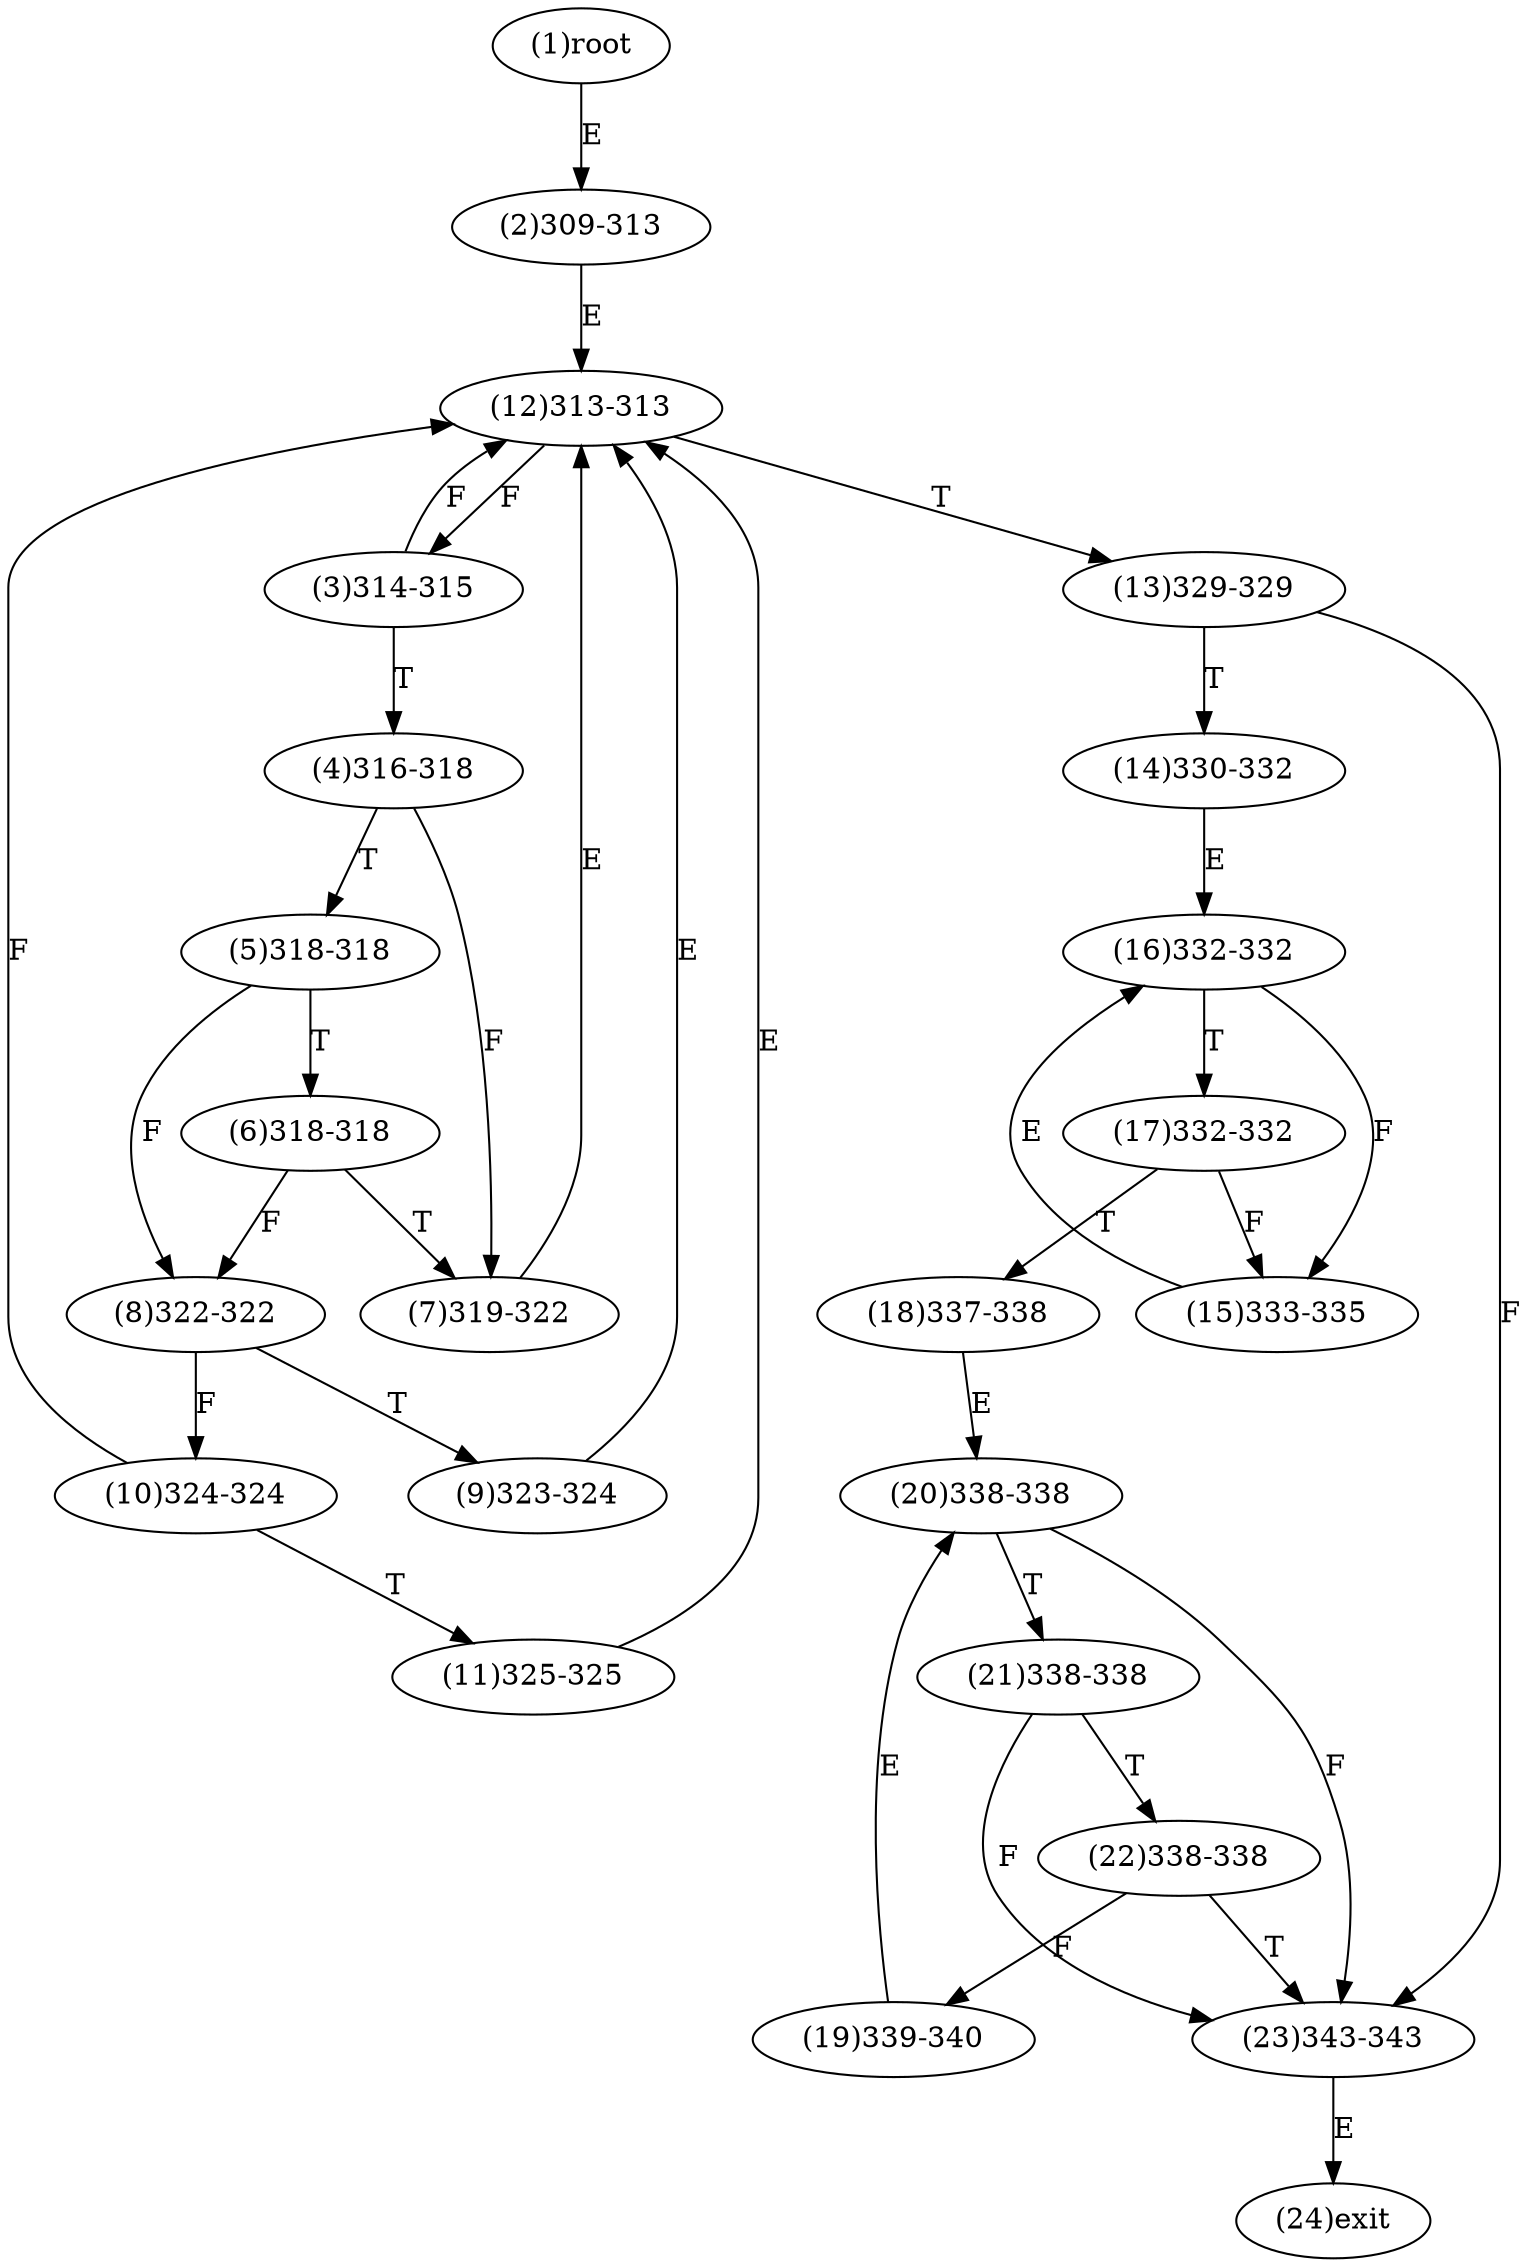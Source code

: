 digraph "" { 
1[ label="(1)root"];
2[ label="(2)309-313"];
3[ label="(3)314-315"];
4[ label="(4)316-318"];
5[ label="(5)318-318"];
6[ label="(6)318-318"];
7[ label="(7)319-322"];
8[ label="(8)322-322"];
9[ label="(9)323-324"];
10[ label="(10)324-324"];
11[ label="(11)325-325"];
12[ label="(12)313-313"];
13[ label="(13)329-329"];
14[ label="(14)330-332"];
15[ label="(15)333-335"];
17[ label="(17)332-332"];
16[ label="(16)332-332"];
19[ label="(19)339-340"];
18[ label="(18)337-338"];
21[ label="(21)338-338"];
20[ label="(20)338-338"];
23[ label="(23)343-343"];
22[ label="(22)338-338"];
24[ label="(24)exit"];
1->2[ label="E"];
2->12[ label="E"];
3->12[ label="F"];
3->4[ label="T"];
4->7[ label="F"];
4->5[ label="T"];
5->8[ label="F"];
5->6[ label="T"];
6->8[ label="F"];
6->7[ label="T"];
7->12[ label="E"];
8->10[ label="F"];
8->9[ label="T"];
9->12[ label="E"];
10->12[ label="F"];
10->11[ label="T"];
11->12[ label="E"];
12->3[ label="F"];
12->13[ label="T"];
13->23[ label="F"];
13->14[ label="T"];
14->16[ label="E"];
15->16[ label="E"];
16->15[ label="F"];
16->17[ label="T"];
17->15[ label="F"];
17->18[ label="T"];
18->20[ label="E"];
19->20[ label="E"];
20->23[ label="F"];
20->21[ label="T"];
21->23[ label="F"];
21->22[ label="T"];
22->19[ label="F"];
22->23[ label="T"];
23->24[ label="E"];
}